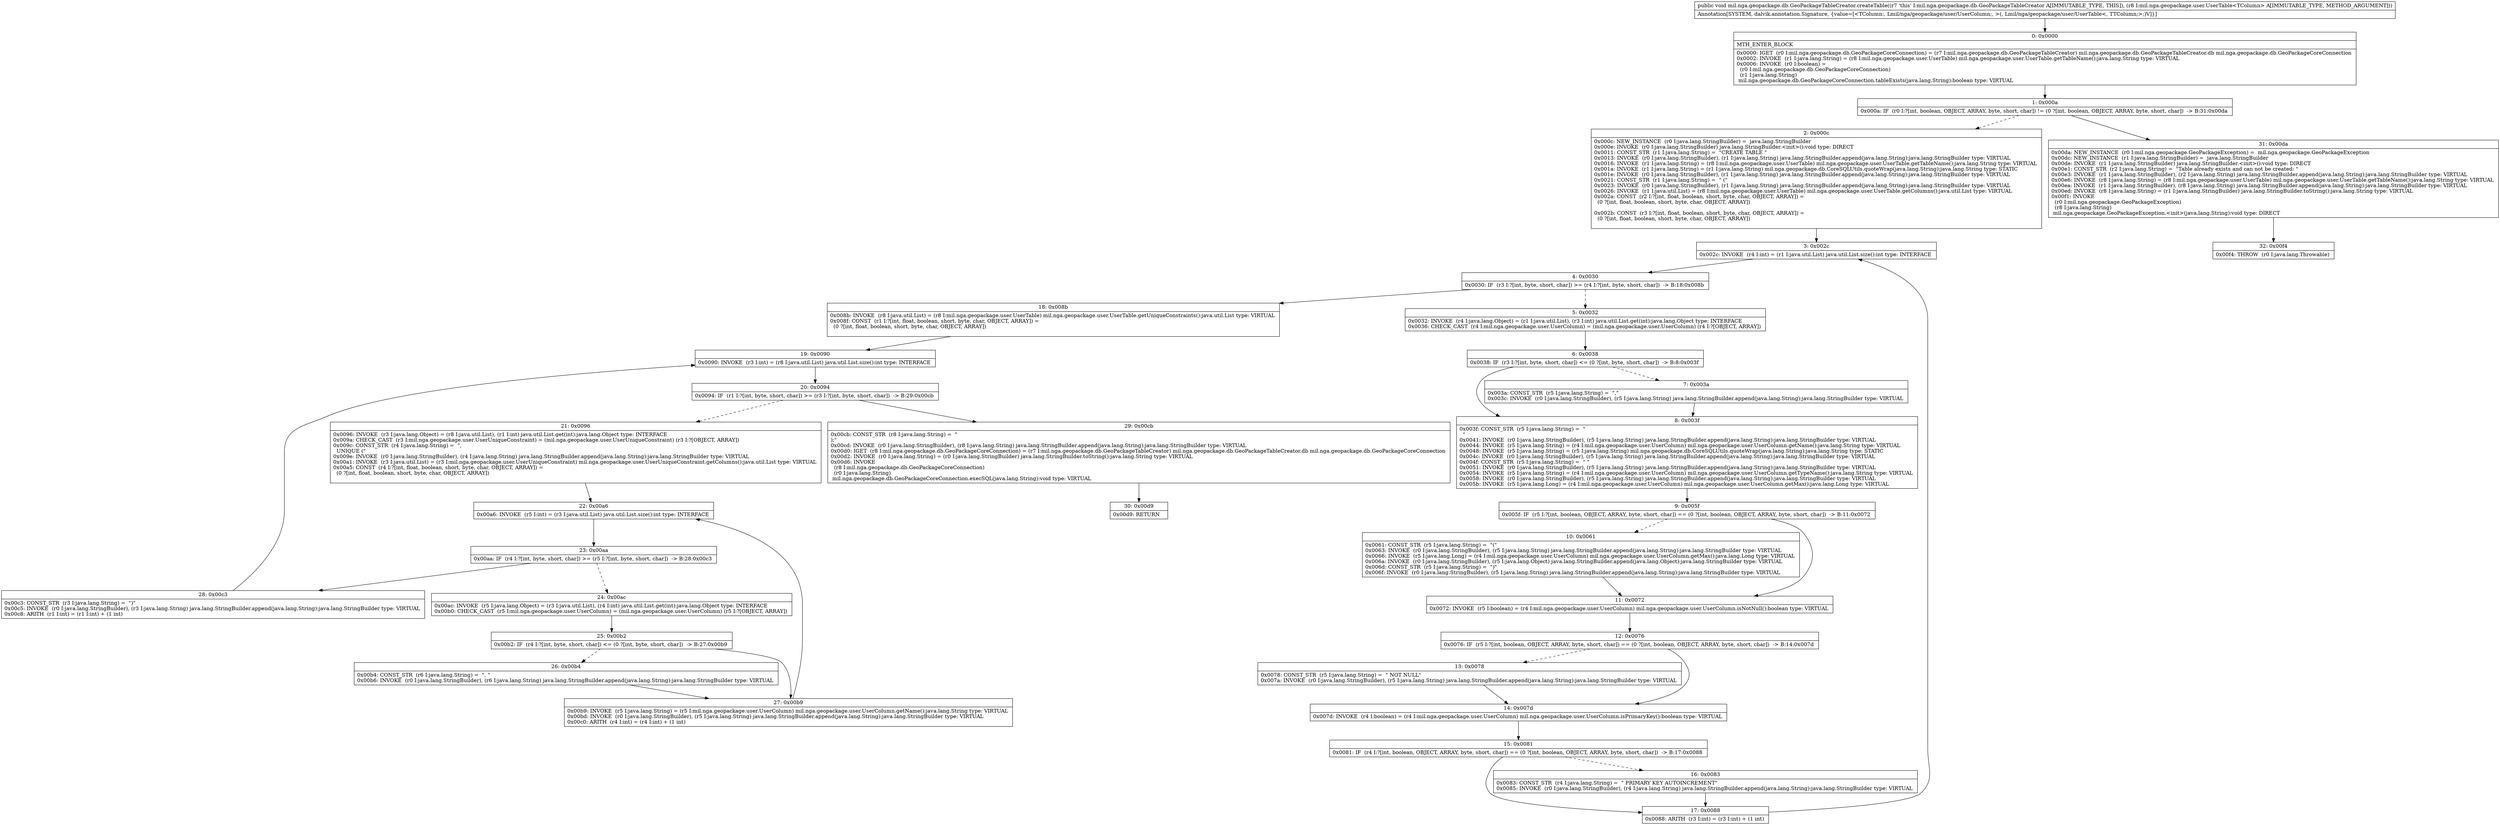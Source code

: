 digraph "CFG formil.nga.geopackage.db.GeoPackageTableCreator.createTable(Lmil\/nga\/geopackage\/user\/UserTable;)V" {
Node_0 [shape=record,label="{0\:\ 0x0000|MTH_ENTER_BLOCK\l|0x0000: IGET  (r0 I:mil.nga.geopackage.db.GeoPackageCoreConnection) = (r7 I:mil.nga.geopackage.db.GeoPackageTableCreator) mil.nga.geopackage.db.GeoPackageTableCreator.db mil.nga.geopackage.db.GeoPackageCoreConnection \l0x0002: INVOKE  (r1 I:java.lang.String) = (r8 I:mil.nga.geopackage.user.UserTable) mil.nga.geopackage.user.UserTable.getTableName():java.lang.String type: VIRTUAL \l0x0006: INVOKE  (r0 I:boolean) = \l  (r0 I:mil.nga.geopackage.db.GeoPackageCoreConnection)\l  (r1 I:java.lang.String)\l mil.nga.geopackage.db.GeoPackageCoreConnection.tableExists(java.lang.String):boolean type: VIRTUAL \l}"];
Node_1 [shape=record,label="{1\:\ 0x000a|0x000a: IF  (r0 I:?[int, boolean, OBJECT, ARRAY, byte, short, char]) != (0 ?[int, boolean, OBJECT, ARRAY, byte, short, char])  \-\> B:31:0x00da \l}"];
Node_2 [shape=record,label="{2\:\ 0x000c|0x000c: NEW_INSTANCE  (r0 I:java.lang.StringBuilder) =  java.lang.StringBuilder \l0x000e: INVOKE  (r0 I:java.lang.StringBuilder) java.lang.StringBuilder.\<init\>():void type: DIRECT \l0x0011: CONST_STR  (r1 I:java.lang.String) =  \"CREATE TABLE \" \l0x0013: INVOKE  (r0 I:java.lang.StringBuilder), (r1 I:java.lang.String) java.lang.StringBuilder.append(java.lang.String):java.lang.StringBuilder type: VIRTUAL \l0x0016: INVOKE  (r1 I:java.lang.String) = (r8 I:mil.nga.geopackage.user.UserTable) mil.nga.geopackage.user.UserTable.getTableName():java.lang.String type: VIRTUAL \l0x001a: INVOKE  (r1 I:java.lang.String) = (r1 I:java.lang.String) mil.nga.geopackage.db.CoreSQLUtils.quoteWrap(java.lang.String):java.lang.String type: STATIC \l0x001e: INVOKE  (r0 I:java.lang.StringBuilder), (r1 I:java.lang.String) java.lang.StringBuilder.append(java.lang.String):java.lang.StringBuilder type: VIRTUAL \l0x0021: CONST_STR  (r1 I:java.lang.String) =  \" (\" \l0x0023: INVOKE  (r0 I:java.lang.StringBuilder), (r1 I:java.lang.String) java.lang.StringBuilder.append(java.lang.String):java.lang.StringBuilder type: VIRTUAL \l0x0026: INVOKE  (r1 I:java.util.List) = (r8 I:mil.nga.geopackage.user.UserTable) mil.nga.geopackage.user.UserTable.getColumns():java.util.List type: VIRTUAL \l0x002a: CONST  (r2 I:?[int, float, boolean, short, byte, char, OBJECT, ARRAY]) = \l  (0 ?[int, float, boolean, short, byte, char, OBJECT, ARRAY])\l \l0x002b: CONST  (r3 I:?[int, float, boolean, short, byte, char, OBJECT, ARRAY]) = \l  (0 ?[int, float, boolean, short, byte, char, OBJECT, ARRAY])\l \l}"];
Node_3 [shape=record,label="{3\:\ 0x002c|0x002c: INVOKE  (r4 I:int) = (r1 I:java.util.List) java.util.List.size():int type: INTERFACE \l}"];
Node_4 [shape=record,label="{4\:\ 0x0030|0x0030: IF  (r3 I:?[int, byte, short, char]) \>= (r4 I:?[int, byte, short, char])  \-\> B:18:0x008b \l}"];
Node_5 [shape=record,label="{5\:\ 0x0032|0x0032: INVOKE  (r4 I:java.lang.Object) = (r1 I:java.util.List), (r3 I:int) java.util.List.get(int):java.lang.Object type: INTERFACE \l0x0036: CHECK_CAST  (r4 I:mil.nga.geopackage.user.UserColumn) = (mil.nga.geopackage.user.UserColumn) (r4 I:?[OBJECT, ARRAY]) \l}"];
Node_6 [shape=record,label="{6\:\ 0x0038|0x0038: IF  (r3 I:?[int, byte, short, char]) \<= (0 ?[int, byte, short, char])  \-\> B:8:0x003f \l}"];
Node_7 [shape=record,label="{7\:\ 0x003a|0x003a: CONST_STR  (r5 I:java.lang.String) =  \",\" \l0x003c: INVOKE  (r0 I:java.lang.StringBuilder), (r5 I:java.lang.String) java.lang.StringBuilder.append(java.lang.String):java.lang.StringBuilder type: VIRTUAL \l}"];
Node_8 [shape=record,label="{8\:\ 0x003f|0x003f: CONST_STR  (r5 I:java.lang.String) =  \"\l  \" \l0x0041: INVOKE  (r0 I:java.lang.StringBuilder), (r5 I:java.lang.String) java.lang.StringBuilder.append(java.lang.String):java.lang.StringBuilder type: VIRTUAL \l0x0044: INVOKE  (r5 I:java.lang.String) = (r4 I:mil.nga.geopackage.user.UserColumn) mil.nga.geopackage.user.UserColumn.getName():java.lang.String type: VIRTUAL \l0x0048: INVOKE  (r5 I:java.lang.String) = (r5 I:java.lang.String) mil.nga.geopackage.db.CoreSQLUtils.quoteWrap(java.lang.String):java.lang.String type: STATIC \l0x004c: INVOKE  (r0 I:java.lang.StringBuilder), (r5 I:java.lang.String) java.lang.StringBuilder.append(java.lang.String):java.lang.StringBuilder type: VIRTUAL \l0x004f: CONST_STR  (r5 I:java.lang.String) =  \" \" \l0x0051: INVOKE  (r0 I:java.lang.StringBuilder), (r5 I:java.lang.String) java.lang.StringBuilder.append(java.lang.String):java.lang.StringBuilder type: VIRTUAL \l0x0054: INVOKE  (r5 I:java.lang.String) = (r4 I:mil.nga.geopackage.user.UserColumn) mil.nga.geopackage.user.UserColumn.getTypeName():java.lang.String type: VIRTUAL \l0x0058: INVOKE  (r0 I:java.lang.StringBuilder), (r5 I:java.lang.String) java.lang.StringBuilder.append(java.lang.String):java.lang.StringBuilder type: VIRTUAL \l0x005b: INVOKE  (r5 I:java.lang.Long) = (r4 I:mil.nga.geopackage.user.UserColumn) mil.nga.geopackage.user.UserColumn.getMax():java.lang.Long type: VIRTUAL \l}"];
Node_9 [shape=record,label="{9\:\ 0x005f|0x005f: IF  (r5 I:?[int, boolean, OBJECT, ARRAY, byte, short, char]) == (0 ?[int, boolean, OBJECT, ARRAY, byte, short, char])  \-\> B:11:0x0072 \l}"];
Node_10 [shape=record,label="{10\:\ 0x0061|0x0061: CONST_STR  (r5 I:java.lang.String) =  \"(\" \l0x0063: INVOKE  (r0 I:java.lang.StringBuilder), (r5 I:java.lang.String) java.lang.StringBuilder.append(java.lang.String):java.lang.StringBuilder type: VIRTUAL \l0x0066: INVOKE  (r5 I:java.lang.Long) = (r4 I:mil.nga.geopackage.user.UserColumn) mil.nga.geopackage.user.UserColumn.getMax():java.lang.Long type: VIRTUAL \l0x006a: INVOKE  (r0 I:java.lang.StringBuilder), (r5 I:java.lang.Object) java.lang.StringBuilder.append(java.lang.Object):java.lang.StringBuilder type: VIRTUAL \l0x006d: CONST_STR  (r5 I:java.lang.String) =  \")\" \l0x006f: INVOKE  (r0 I:java.lang.StringBuilder), (r5 I:java.lang.String) java.lang.StringBuilder.append(java.lang.String):java.lang.StringBuilder type: VIRTUAL \l}"];
Node_11 [shape=record,label="{11\:\ 0x0072|0x0072: INVOKE  (r5 I:boolean) = (r4 I:mil.nga.geopackage.user.UserColumn) mil.nga.geopackage.user.UserColumn.isNotNull():boolean type: VIRTUAL \l}"];
Node_12 [shape=record,label="{12\:\ 0x0076|0x0076: IF  (r5 I:?[int, boolean, OBJECT, ARRAY, byte, short, char]) == (0 ?[int, boolean, OBJECT, ARRAY, byte, short, char])  \-\> B:14:0x007d \l}"];
Node_13 [shape=record,label="{13\:\ 0x0078|0x0078: CONST_STR  (r5 I:java.lang.String) =  \" NOT NULL\" \l0x007a: INVOKE  (r0 I:java.lang.StringBuilder), (r5 I:java.lang.String) java.lang.StringBuilder.append(java.lang.String):java.lang.StringBuilder type: VIRTUAL \l}"];
Node_14 [shape=record,label="{14\:\ 0x007d|0x007d: INVOKE  (r4 I:boolean) = (r4 I:mil.nga.geopackage.user.UserColumn) mil.nga.geopackage.user.UserColumn.isPrimaryKey():boolean type: VIRTUAL \l}"];
Node_15 [shape=record,label="{15\:\ 0x0081|0x0081: IF  (r4 I:?[int, boolean, OBJECT, ARRAY, byte, short, char]) == (0 ?[int, boolean, OBJECT, ARRAY, byte, short, char])  \-\> B:17:0x0088 \l}"];
Node_16 [shape=record,label="{16\:\ 0x0083|0x0083: CONST_STR  (r4 I:java.lang.String) =  \" PRIMARY KEY AUTOINCREMENT\" \l0x0085: INVOKE  (r0 I:java.lang.StringBuilder), (r4 I:java.lang.String) java.lang.StringBuilder.append(java.lang.String):java.lang.StringBuilder type: VIRTUAL \l}"];
Node_17 [shape=record,label="{17\:\ 0x0088|0x0088: ARITH  (r3 I:int) = (r3 I:int) + (1 int) \l}"];
Node_18 [shape=record,label="{18\:\ 0x008b|0x008b: INVOKE  (r8 I:java.util.List) = (r8 I:mil.nga.geopackage.user.UserTable) mil.nga.geopackage.user.UserTable.getUniqueConstraints():java.util.List type: VIRTUAL \l0x008f: CONST  (r1 I:?[int, float, boolean, short, byte, char, OBJECT, ARRAY]) = \l  (0 ?[int, float, boolean, short, byte, char, OBJECT, ARRAY])\l \l}"];
Node_19 [shape=record,label="{19\:\ 0x0090|0x0090: INVOKE  (r3 I:int) = (r8 I:java.util.List) java.util.List.size():int type: INTERFACE \l}"];
Node_20 [shape=record,label="{20\:\ 0x0094|0x0094: IF  (r1 I:?[int, byte, short, char]) \>= (r3 I:?[int, byte, short, char])  \-\> B:29:0x00cb \l}"];
Node_21 [shape=record,label="{21\:\ 0x0096|0x0096: INVOKE  (r3 I:java.lang.Object) = (r8 I:java.util.List), (r1 I:int) java.util.List.get(int):java.lang.Object type: INTERFACE \l0x009a: CHECK_CAST  (r3 I:mil.nga.geopackage.user.UserUniqueConstraint) = (mil.nga.geopackage.user.UserUniqueConstraint) (r3 I:?[OBJECT, ARRAY]) \l0x009c: CONST_STR  (r4 I:java.lang.String) =  \",\l  UNIQUE (\" \l0x009e: INVOKE  (r0 I:java.lang.StringBuilder), (r4 I:java.lang.String) java.lang.StringBuilder.append(java.lang.String):java.lang.StringBuilder type: VIRTUAL \l0x00a1: INVOKE  (r3 I:java.util.List) = (r3 I:mil.nga.geopackage.user.UserUniqueConstraint) mil.nga.geopackage.user.UserUniqueConstraint.getColumns():java.util.List type: VIRTUAL \l0x00a5: CONST  (r4 I:?[int, float, boolean, short, byte, char, OBJECT, ARRAY]) = \l  (0 ?[int, float, boolean, short, byte, char, OBJECT, ARRAY])\l \l}"];
Node_22 [shape=record,label="{22\:\ 0x00a6|0x00a6: INVOKE  (r5 I:int) = (r3 I:java.util.List) java.util.List.size():int type: INTERFACE \l}"];
Node_23 [shape=record,label="{23\:\ 0x00aa|0x00aa: IF  (r4 I:?[int, byte, short, char]) \>= (r5 I:?[int, byte, short, char])  \-\> B:28:0x00c3 \l}"];
Node_24 [shape=record,label="{24\:\ 0x00ac|0x00ac: INVOKE  (r5 I:java.lang.Object) = (r3 I:java.util.List), (r4 I:int) java.util.List.get(int):java.lang.Object type: INTERFACE \l0x00b0: CHECK_CAST  (r5 I:mil.nga.geopackage.user.UserColumn) = (mil.nga.geopackage.user.UserColumn) (r5 I:?[OBJECT, ARRAY]) \l}"];
Node_25 [shape=record,label="{25\:\ 0x00b2|0x00b2: IF  (r4 I:?[int, byte, short, char]) \<= (0 ?[int, byte, short, char])  \-\> B:27:0x00b9 \l}"];
Node_26 [shape=record,label="{26\:\ 0x00b4|0x00b4: CONST_STR  (r6 I:java.lang.String) =  \", \" \l0x00b6: INVOKE  (r0 I:java.lang.StringBuilder), (r6 I:java.lang.String) java.lang.StringBuilder.append(java.lang.String):java.lang.StringBuilder type: VIRTUAL \l}"];
Node_27 [shape=record,label="{27\:\ 0x00b9|0x00b9: INVOKE  (r5 I:java.lang.String) = (r5 I:mil.nga.geopackage.user.UserColumn) mil.nga.geopackage.user.UserColumn.getName():java.lang.String type: VIRTUAL \l0x00bd: INVOKE  (r0 I:java.lang.StringBuilder), (r5 I:java.lang.String) java.lang.StringBuilder.append(java.lang.String):java.lang.StringBuilder type: VIRTUAL \l0x00c0: ARITH  (r4 I:int) = (r4 I:int) + (1 int) \l}"];
Node_28 [shape=record,label="{28\:\ 0x00c3|0x00c3: CONST_STR  (r3 I:java.lang.String) =  \")\" \l0x00c5: INVOKE  (r0 I:java.lang.StringBuilder), (r3 I:java.lang.String) java.lang.StringBuilder.append(java.lang.String):java.lang.StringBuilder type: VIRTUAL \l0x00c8: ARITH  (r1 I:int) = (r1 I:int) + (1 int) \l}"];
Node_29 [shape=record,label="{29\:\ 0x00cb|0x00cb: CONST_STR  (r8 I:java.lang.String) =  \"\l);\" \l0x00cd: INVOKE  (r0 I:java.lang.StringBuilder), (r8 I:java.lang.String) java.lang.StringBuilder.append(java.lang.String):java.lang.StringBuilder type: VIRTUAL \l0x00d0: IGET  (r8 I:mil.nga.geopackage.db.GeoPackageCoreConnection) = (r7 I:mil.nga.geopackage.db.GeoPackageTableCreator) mil.nga.geopackage.db.GeoPackageTableCreator.db mil.nga.geopackage.db.GeoPackageCoreConnection \l0x00d2: INVOKE  (r0 I:java.lang.String) = (r0 I:java.lang.StringBuilder) java.lang.StringBuilder.toString():java.lang.String type: VIRTUAL \l0x00d6: INVOKE  \l  (r8 I:mil.nga.geopackage.db.GeoPackageCoreConnection)\l  (r0 I:java.lang.String)\l mil.nga.geopackage.db.GeoPackageCoreConnection.execSQL(java.lang.String):void type: VIRTUAL \l}"];
Node_30 [shape=record,label="{30\:\ 0x00d9|0x00d9: RETURN   \l}"];
Node_31 [shape=record,label="{31\:\ 0x00da|0x00da: NEW_INSTANCE  (r0 I:mil.nga.geopackage.GeoPackageException) =  mil.nga.geopackage.GeoPackageException \l0x00dc: NEW_INSTANCE  (r1 I:java.lang.StringBuilder) =  java.lang.StringBuilder \l0x00de: INVOKE  (r1 I:java.lang.StringBuilder) java.lang.StringBuilder.\<init\>():void type: DIRECT \l0x00e1: CONST_STR  (r2 I:java.lang.String) =  \"Table already exists and can not be created: \" \l0x00e3: INVOKE  (r1 I:java.lang.StringBuilder), (r2 I:java.lang.String) java.lang.StringBuilder.append(java.lang.String):java.lang.StringBuilder type: VIRTUAL \l0x00e6: INVOKE  (r8 I:java.lang.String) = (r8 I:mil.nga.geopackage.user.UserTable) mil.nga.geopackage.user.UserTable.getTableName():java.lang.String type: VIRTUAL \l0x00ea: INVOKE  (r1 I:java.lang.StringBuilder), (r8 I:java.lang.String) java.lang.StringBuilder.append(java.lang.String):java.lang.StringBuilder type: VIRTUAL \l0x00ed: INVOKE  (r8 I:java.lang.String) = (r1 I:java.lang.StringBuilder) java.lang.StringBuilder.toString():java.lang.String type: VIRTUAL \l0x00f1: INVOKE  \l  (r0 I:mil.nga.geopackage.GeoPackageException)\l  (r8 I:java.lang.String)\l mil.nga.geopackage.GeoPackageException.\<init\>(java.lang.String):void type: DIRECT \l}"];
Node_32 [shape=record,label="{32\:\ 0x00f4|0x00f4: THROW  (r0 I:java.lang.Throwable) \l}"];
MethodNode[shape=record,label="{public void mil.nga.geopackage.db.GeoPackageTableCreator.createTable((r7 'this' I:mil.nga.geopackage.db.GeoPackageTableCreator A[IMMUTABLE_TYPE, THIS]), (r8 I:mil.nga.geopackage.user.UserTable\<TColumn\> A[IMMUTABLE_TYPE, METHOD_ARGUMENT]))  | Annotation[SYSTEM, dalvik.annotation.Signature, \{value=[\<TColumn:, Lmil\/nga\/geopackage\/user\/UserColumn;, \>(, Lmil\/nga\/geopackage\/user\/UserTable\<, TTColumn;\>;)V]\}]\l}"];
MethodNode -> Node_0;
Node_0 -> Node_1;
Node_1 -> Node_2[style=dashed];
Node_1 -> Node_31;
Node_2 -> Node_3;
Node_3 -> Node_4;
Node_4 -> Node_5[style=dashed];
Node_4 -> Node_18;
Node_5 -> Node_6;
Node_6 -> Node_7[style=dashed];
Node_6 -> Node_8;
Node_7 -> Node_8;
Node_8 -> Node_9;
Node_9 -> Node_10[style=dashed];
Node_9 -> Node_11;
Node_10 -> Node_11;
Node_11 -> Node_12;
Node_12 -> Node_13[style=dashed];
Node_12 -> Node_14;
Node_13 -> Node_14;
Node_14 -> Node_15;
Node_15 -> Node_16[style=dashed];
Node_15 -> Node_17;
Node_16 -> Node_17;
Node_17 -> Node_3;
Node_18 -> Node_19;
Node_19 -> Node_20;
Node_20 -> Node_21[style=dashed];
Node_20 -> Node_29;
Node_21 -> Node_22;
Node_22 -> Node_23;
Node_23 -> Node_24[style=dashed];
Node_23 -> Node_28;
Node_24 -> Node_25;
Node_25 -> Node_26[style=dashed];
Node_25 -> Node_27;
Node_26 -> Node_27;
Node_27 -> Node_22;
Node_28 -> Node_19;
Node_29 -> Node_30;
Node_31 -> Node_32;
}

